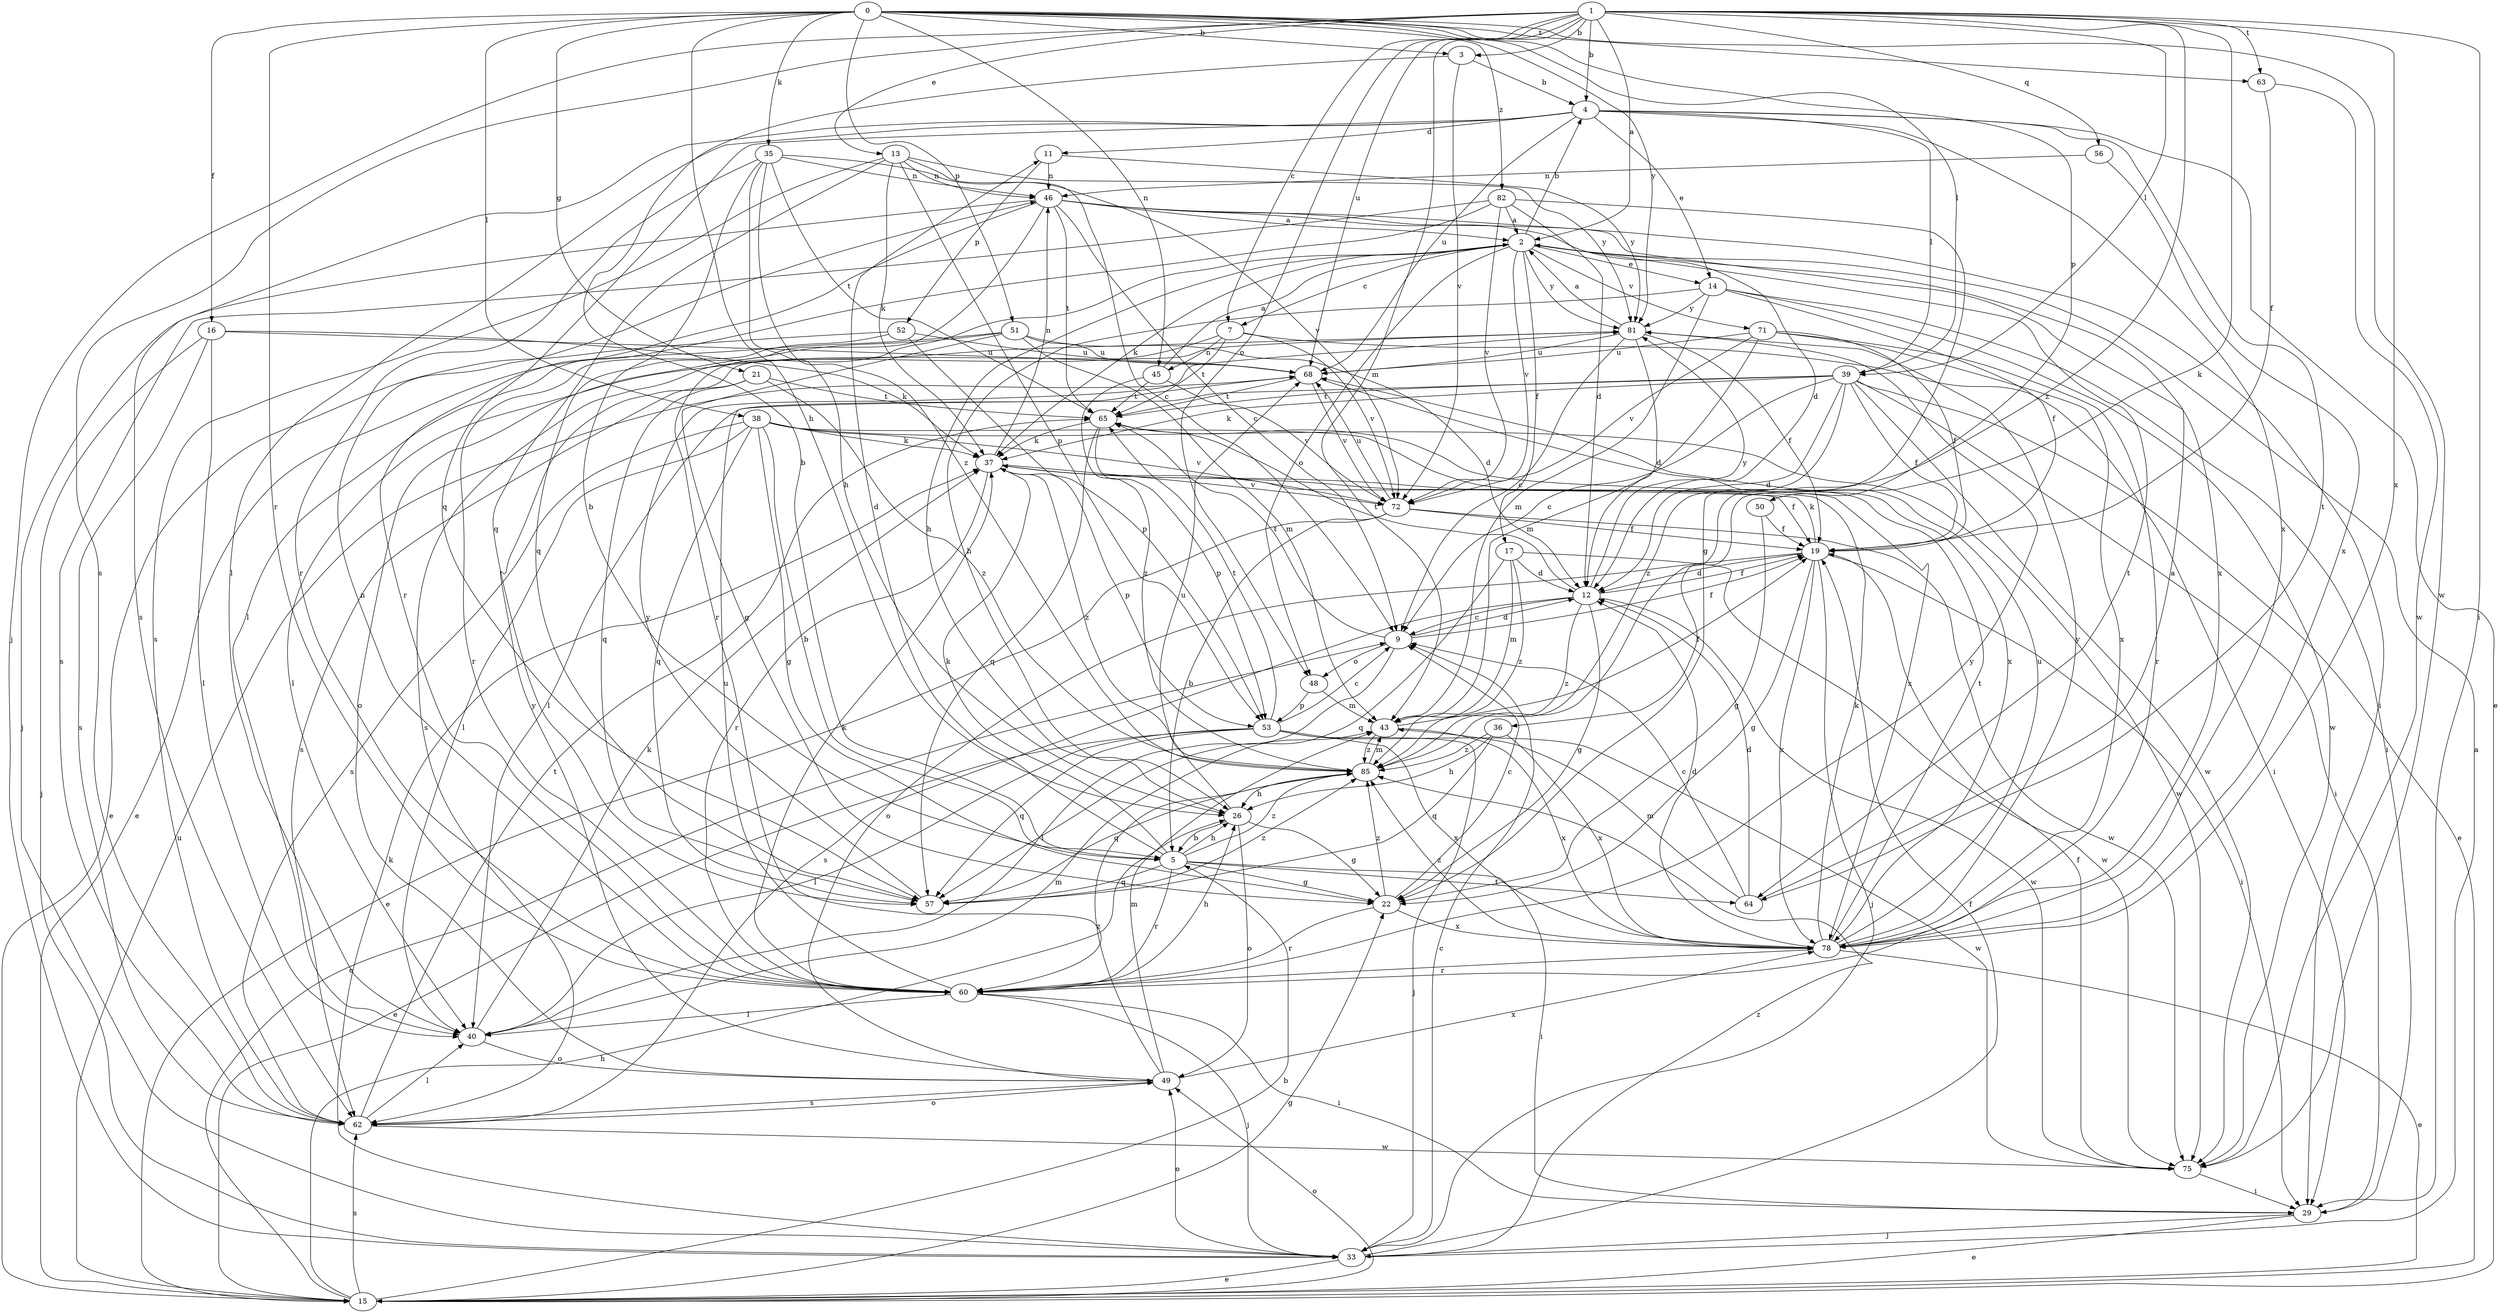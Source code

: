 strict digraph  {
0;
1;
2;
3;
4;
5;
7;
9;
11;
12;
13;
14;
15;
16;
17;
19;
21;
22;
26;
29;
33;
35;
36;
37;
38;
39;
40;
43;
45;
46;
48;
49;
50;
51;
52;
53;
56;
57;
60;
62;
63;
64;
65;
68;
71;
72;
75;
78;
81;
82;
85;
0 -> 3  [label=b];
0 -> 16  [label=f];
0 -> 21  [label=g];
0 -> 26  [label=h];
0 -> 35  [label=k];
0 -> 38  [label=l];
0 -> 39  [label=l];
0 -> 45  [label=n];
0 -> 50  [label=p];
0 -> 51  [label=p];
0 -> 60  [label=r];
0 -> 63  [label=t];
0 -> 75  [label=w];
0 -> 81  [label=y];
0 -> 82  [label=z];
1 -> 2  [label=a];
1 -> 3  [label=b];
1 -> 4  [label=b];
1 -> 7  [label=c];
1 -> 13  [label=e];
1 -> 29  [label=i];
1 -> 33  [label=j];
1 -> 36  [label=k];
1 -> 39  [label=l];
1 -> 43  [label=m];
1 -> 48  [label=o];
1 -> 56  [label=q];
1 -> 62  [label=s];
1 -> 63  [label=t];
1 -> 68  [label=u];
1 -> 78  [label=x];
1 -> 85  [label=z];
2 -> 4  [label=b];
2 -> 7  [label=c];
2 -> 14  [label=e];
2 -> 17  [label=f];
2 -> 26  [label=h];
2 -> 37  [label=k];
2 -> 48  [label=o];
2 -> 60  [label=r];
2 -> 64  [label=t];
2 -> 71  [label=v];
2 -> 72  [label=v];
2 -> 81  [label=y];
3 -> 4  [label=b];
3 -> 5  [label=b];
3 -> 72  [label=v];
4 -> 11  [label=d];
4 -> 14  [label=e];
4 -> 15  [label=e];
4 -> 39  [label=l];
4 -> 40  [label=l];
4 -> 57  [label=q];
4 -> 62  [label=s];
4 -> 64  [label=t];
4 -> 68  [label=u];
4 -> 78  [label=x];
5 -> 11  [label=d];
5 -> 22  [label=g];
5 -> 26  [label=h];
5 -> 29  [label=i];
5 -> 37  [label=k];
5 -> 57  [label=q];
5 -> 60  [label=r];
5 -> 64  [label=t];
5 -> 85  [label=z];
7 -> 29  [label=i];
7 -> 45  [label=n];
7 -> 62  [label=s];
7 -> 65  [label=t];
7 -> 72  [label=v];
9 -> 12  [label=d];
9 -> 19  [label=f];
9 -> 40  [label=l];
9 -> 48  [label=o];
9 -> 65  [label=t];
11 -> 46  [label=n];
11 -> 52  [label=p];
11 -> 81  [label=y];
12 -> 9  [label=c];
12 -> 19  [label=f];
12 -> 22  [label=g];
12 -> 62  [label=s];
12 -> 65  [label=t];
12 -> 75  [label=w];
12 -> 81  [label=y];
12 -> 85  [label=z];
13 -> 9  [label=c];
13 -> 37  [label=k];
13 -> 46  [label=n];
13 -> 53  [label=p];
13 -> 57  [label=q];
13 -> 62  [label=s];
13 -> 81  [label=y];
14 -> 19  [label=f];
14 -> 26  [label=h];
14 -> 29  [label=i];
14 -> 43  [label=m];
14 -> 75  [label=w];
14 -> 81  [label=y];
15 -> 5  [label=b];
15 -> 9  [label=c];
15 -> 22  [label=g];
15 -> 26  [label=h];
15 -> 49  [label=o];
15 -> 62  [label=s];
15 -> 68  [label=u];
16 -> 33  [label=j];
16 -> 37  [label=k];
16 -> 40  [label=l];
16 -> 62  [label=s];
16 -> 68  [label=u];
17 -> 12  [label=d];
17 -> 43  [label=m];
17 -> 57  [label=q];
17 -> 75  [label=w];
17 -> 85  [label=z];
19 -> 12  [label=d];
19 -> 22  [label=g];
19 -> 29  [label=i];
19 -> 33  [label=j];
19 -> 37  [label=k];
19 -> 49  [label=o];
19 -> 78  [label=x];
21 -> 57  [label=q];
21 -> 62  [label=s];
21 -> 65  [label=t];
21 -> 85  [label=z];
22 -> 9  [label=c];
22 -> 60  [label=r];
22 -> 78  [label=x];
22 -> 85  [label=z];
26 -> 5  [label=b];
26 -> 22  [label=g];
26 -> 49  [label=o];
26 -> 68  [label=u];
29 -> 15  [label=e];
29 -> 33  [label=j];
33 -> 2  [label=a];
33 -> 9  [label=c];
33 -> 15  [label=e];
33 -> 19  [label=f];
33 -> 37  [label=k];
33 -> 49  [label=o];
33 -> 85  [label=z];
35 -> 5  [label=b];
35 -> 26  [label=h];
35 -> 46  [label=n];
35 -> 60  [label=r];
35 -> 65  [label=t];
35 -> 72  [label=v];
35 -> 85  [label=z];
36 -> 26  [label=h];
36 -> 57  [label=q];
36 -> 78  [label=x];
36 -> 85  [label=z];
37 -> 19  [label=f];
37 -> 46  [label=n];
37 -> 53  [label=p];
37 -> 60  [label=r];
37 -> 72  [label=v];
37 -> 85  [label=z];
38 -> 5  [label=b];
38 -> 22  [label=g];
38 -> 37  [label=k];
38 -> 40  [label=l];
38 -> 57  [label=q];
38 -> 62  [label=s];
38 -> 72  [label=v];
38 -> 75  [label=w];
38 -> 78  [label=x];
39 -> 9  [label=c];
39 -> 12  [label=d];
39 -> 15  [label=e];
39 -> 19  [label=f];
39 -> 29  [label=i];
39 -> 37  [label=k];
39 -> 40  [label=l];
39 -> 65  [label=t];
39 -> 75  [label=w];
39 -> 85  [label=z];
40 -> 37  [label=k];
40 -> 43  [label=m];
40 -> 49  [label=o];
43 -> 19  [label=f];
43 -> 78  [label=x];
43 -> 85  [label=z];
45 -> 2  [label=a];
45 -> 65  [label=t];
45 -> 72  [label=v];
45 -> 85  [label=z];
46 -> 2  [label=a];
46 -> 9  [label=c];
46 -> 12  [label=d];
46 -> 29  [label=i];
46 -> 33  [label=j];
46 -> 57  [label=q];
46 -> 60  [label=r];
46 -> 65  [label=t];
46 -> 78  [label=x];
48 -> 43  [label=m];
48 -> 53  [label=p];
49 -> 43  [label=m];
49 -> 62  [label=s];
49 -> 78  [label=x];
49 -> 81  [label=y];
49 -> 85  [label=z];
50 -> 19  [label=f];
50 -> 22  [label=g];
51 -> 12  [label=d];
51 -> 15  [label=e];
51 -> 22  [label=g];
51 -> 43  [label=m];
51 -> 49  [label=o];
51 -> 68  [label=u];
52 -> 15  [label=e];
52 -> 53  [label=p];
52 -> 60  [label=r];
52 -> 68  [label=u];
53 -> 9  [label=c];
53 -> 15  [label=e];
53 -> 33  [label=j];
53 -> 40  [label=l];
53 -> 57  [label=q];
53 -> 65  [label=t];
53 -> 75  [label=w];
53 -> 78  [label=x];
56 -> 46  [label=n];
56 -> 78  [label=x];
57 -> 81  [label=y];
57 -> 85  [label=z];
60 -> 26  [label=h];
60 -> 29  [label=i];
60 -> 33  [label=j];
60 -> 37  [label=k];
60 -> 40  [label=l];
60 -> 46  [label=n];
60 -> 68  [label=u];
60 -> 81  [label=y];
62 -> 40  [label=l];
62 -> 49  [label=o];
62 -> 65  [label=t];
62 -> 75  [label=w];
63 -> 19  [label=f];
63 -> 75  [label=w];
64 -> 2  [label=a];
64 -> 9  [label=c];
64 -> 12  [label=d];
64 -> 43  [label=m];
65 -> 37  [label=k];
65 -> 53  [label=p];
65 -> 57  [label=q];
68 -> 65  [label=t];
68 -> 72  [label=v];
68 -> 78  [label=x];
71 -> 19  [label=f];
71 -> 43  [label=m];
71 -> 60  [label=r];
71 -> 68  [label=u];
71 -> 72  [label=v];
71 -> 78  [label=x];
72 -> 5  [label=b];
72 -> 15  [label=e];
72 -> 19  [label=f];
72 -> 68  [label=u];
72 -> 75  [label=w];
75 -> 19  [label=f];
75 -> 29  [label=i];
78 -> 12  [label=d];
78 -> 15  [label=e];
78 -> 37  [label=k];
78 -> 60  [label=r];
78 -> 65  [label=t];
78 -> 68  [label=u];
78 -> 81  [label=y];
78 -> 85  [label=z];
81 -> 2  [label=a];
81 -> 9  [label=c];
81 -> 12  [label=d];
81 -> 19  [label=f];
81 -> 40  [label=l];
81 -> 68  [label=u];
82 -> 2  [label=a];
82 -> 12  [label=d];
82 -> 22  [label=g];
82 -> 40  [label=l];
82 -> 62  [label=s];
82 -> 72  [label=v];
85 -> 26  [label=h];
85 -> 43  [label=m];
85 -> 57  [label=q];
}
